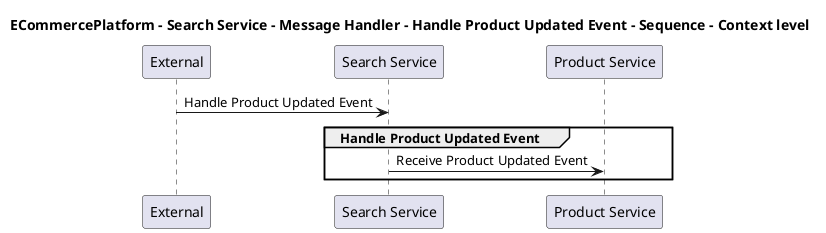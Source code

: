 @startuml

title ECommercePlatform - Search Service - Message Handler - Handle Product Updated Event - Sequence - Context level

participant "External" as C4InterFlow.SoftwareSystems.ExternalSystem
participant "Search Service" as ECommercePlatform.SoftwareSystems.SearchService
participant "Product Service" as ECommercePlatform.SoftwareSystems.ProductService

C4InterFlow.SoftwareSystems.ExternalSystem -> ECommercePlatform.SoftwareSystems.SearchService : Handle Product Updated Event
group Handle Product Updated Event
ECommercePlatform.SoftwareSystems.SearchService -> ECommercePlatform.SoftwareSystems.ProductService : Receive Product Updated Event
end


@enduml
